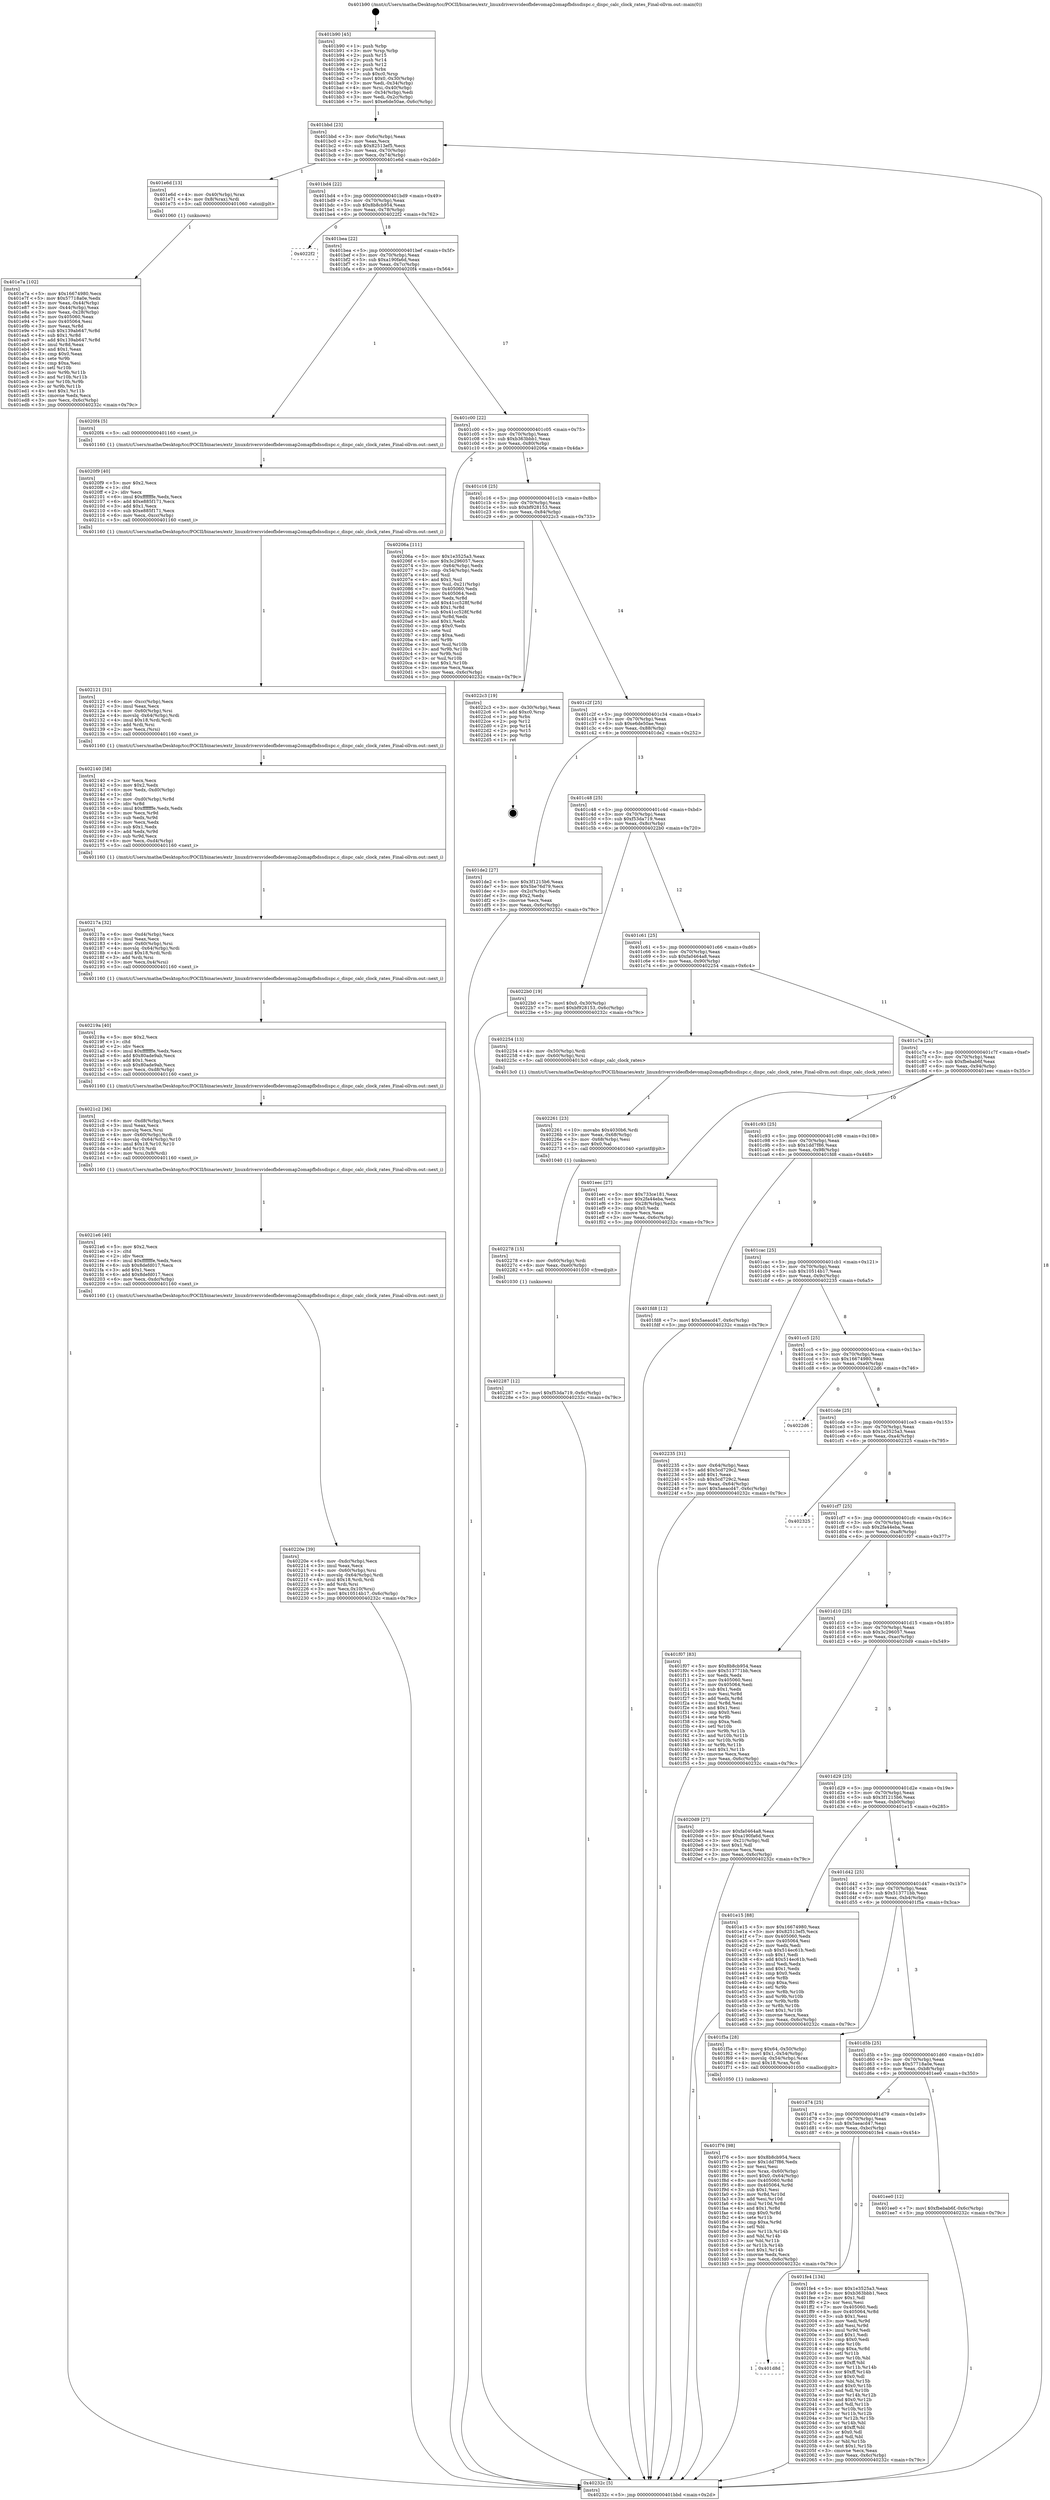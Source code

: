digraph "0x401b90" {
  label = "0x401b90 (/mnt/c/Users/mathe/Desktop/tcc/POCII/binaries/extr_linuxdriversvideofbdevomap2omapfbdssdispc.c_dispc_calc_clock_rates_Final-ollvm.out::main(0))"
  labelloc = "t"
  node[shape=record]

  Entry [label="",width=0.3,height=0.3,shape=circle,fillcolor=black,style=filled]
  "0x401bbd" [label="{
     0x401bbd [23]\l
     | [instrs]\l
     &nbsp;&nbsp;0x401bbd \<+3\>: mov -0x6c(%rbp),%eax\l
     &nbsp;&nbsp;0x401bc0 \<+2\>: mov %eax,%ecx\l
     &nbsp;&nbsp;0x401bc2 \<+6\>: sub $0x82513ef5,%ecx\l
     &nbsp;&nbsp;0x401bc8 \<+3\>: mov %eax,-0x70(%rbp)\l
     &nbsp;&nbsp;0x401bcb \<+3\>: mov %ecx,-0x74(%rbp)\l
     &nbsp;&nbsp;0x401bce \<+6\>: je 0000000000401e6d \<main+0x2dd\>\l
  }"]
  "0x401e6d" [label="{
     0x401e6d [13]\l
     | [instrs]\l
     &nbsp;&nbsp;0x401e6d \<+4\>: mov -0x40(%rbp),%rax\l
     &nbsp;&nbsp;0x401e71 \<+4\>: mov 0x8(%rax),%rdi\l
     &nbsp;&nbsp;0x401e75 \<+5\>: call 0000000000401060 \<atoi@plt\>\l
     | [calls]\l
     &nbsp;&nbsp;0x401060 \{1\} (unknown)\l
  }"]
  "0x401bd4" [label="{
     0x401bd4 [22]\l
     | [instrs]\l
     &nbsp;&nbsp;0x401bd4 \<+5\>: jmp 0000000000401bd9 \<main+0x49\>\l
     &nbsp;&nbsp;0x401bd9 \<+3\>: mov -0x70(%rbp),%eax\l
     &nbsp;&nbsp;0x401bdc \<+5\>: sub $0x8b8cb954,%eax\l
     &nbsp;&nbsp;0x401be1 \<+3\>: mov %eax,-0x78(%rbp)\l
     &nbsp;&nbsp;0x401be4 \<+6\>: je 00000000004022f2 \<main+0x762\>\l
  }"]
  Exit [label="",width=0.3,height=0.3,shape=circle,fillcolor=black,style=filled,peripheries=2]
  "0x4022f2" [label="{
     0x4022f2\l
  }", style=dashed]
  "0x401bea" [label="{
     0x401bea [22]\l
     | [instrs]\l
     &nbsp;&nbsp;0x401bea \<+5\>: jmp 0000000000401bef \<main+0x5f\>\l
     &nbsp;&nbsp;0x401bef \<+3\>: mov -0x70(%rbp),%eax\l
     &nbsp;&nbsp;0x401bf2 \<+5\>: sub $0xa190fa6d,%eax\l
     &nbsp;&nbsp;0x401bf7 \<+3\>: mov %eax,-0x7c(%rbp)\l
     &nbsp;&nbsp;0x401bfa \<+6\>: je 00000000004020f4 \<main+0x564\>\l
  }"]
  "0x402287" [label="{
     0x402287 [12]\l
     | [instrs]\l
     &nbsp;&nbsp;0x402287 \<+7\>: movl $0xf53da719,-0x6c(%rbp)\l
     &nbsp;&nbsp;0x40228e \<+5\>: jmp 000000000040232c \<main+0x79c\>\l
  }"]
  "0x4020f4" [label="{
     0x4020f4 [5]\l
     | [instrs]\l
     &nbsp;&nbsp;0x4020f4 \<+5\>: call 0000000000401160 \<next_i\>\l
     | [calls]\l
     &nbsp;&nbsp;0x401160 \{1\} (/mnt/c/Users/mathe/Desktop/tcc/POCII/binaries/extr_linuxdriversvideofbdevomap2omapfbdssdispc.c_dispc_calc_clock_rates_Final-ollvm.out::next_i)\l
  }"]
  "0x401c00" [label="{
     0x401c00 [22]\l
     | [instrs]\l
     &nbsp;&nbsp;0x401c00 \<+5\>: jmp 0000000000401c05 \<main+0x75\>\l
     &nbsp;&nbsp;0x401c05 \<+3\>: mov -0x70(%rbp),%eax\l
     &nbsp;&nbsp;0x401c08 \<+5\>: sub $0xb363bbb1,%eax\l
     &nbsp;&nbsp;0x401c0d \<+3\>: mov %eax,-0x80(%rbp)\l
     &nbsp;&nbsp;0x401c10 \<+6\>: je 000000000040206a \<main+0x4da\>\l
  }"]
  "0x402278" [label="{
     0x402278 [15]\l
     | [instrs]\l
     &nbsp;&nbsp;0x402278 \<+4\>: mov -0x60(%rbp),%rdi\l
     &nbsp;&nbsp;0x40227c \<+6\>: mov %eax,-0xe0(%rbp)\l
     &nbsp;&nbsp;0x402282 \<+5\>: call 0000000000401030 \<free@plt\>\l
     | [calls]\l
     &nbsp;&nbsp;0x401030 \{1\} (unknown)\l
  }"]
  "0x40206a" [label="{
     0x40206a [111]\l
     | [instrs]\l
     &nbsp;&nbsp;0x40206a \<+5\>: mov $0x1e3525a3,%eax\l
     &nbsp;&nbsp;0x40206f \<+5\>: mov $0x3c296057,%ecx\l
     &nbsp;&nbsp;0x402074 \<+3\>: mov -0x64(%rbp),%edx\l
     &nbsp;&nbsp;0x402077 \<+3\>: cmp -0x54(%rbp),%edx\l
     &nbsp;&nbsp;0x40207a \<+4\>: setl %sil\l
     &nbsp;&nbsp;0x40207e \<+4\>: and $0x1,%sil\l
     &nbsp;&nbsp;0x402082 \<+4\>: mov %sil,-0x21(%rbp)\l
     &nbsp;&nbsp;0x402086 \<+7\>: mov 0x405060,%edx\l
     &nbsp;&nbsp;0x40208d \<+7\>: mov 0x405064,%edi\l
     &nbsp;&nbsp;0x402094 \<+3\>: mov %edx,%r8d\l
     &nbsp;&nbsp;0x402097 \<+7\>: add $0x41cc528f,%r8d\l
     &nbsp;&nbsp;0x40209e \<+4\>: sub $0x1,%r8d\l
     &nbsp;&nbsp;0x4020a2 \<+7\>: sub $0x41cc528f,%r8d\l
     &nbsp;&nbsp;0x4020a9 \<+4\>: imul %r8d,%edx\l
     &nbsp;&nbsp;0x4020ad \<+3\>: and $0x1,%edx\l
     &nbsp;&nbsp;0x4020b0 \<+3\>: cmp $0x0,%edx\l
     &nbsp;&nbsp;0x4020b3 \<+4\>: sete %sil\l
     &nbsp;&nbsp;0x4020b7 \<+3\>: cmp $0xa,%edi\l
     &nbsp;&nbsp;0x4020ba \<+4\>: setl %r9b\l
     &nbsp;&nbsp;0x4020be \<+3\>: mov %sil,%r10b\l
     &nbsp;&nbsp;0x4020c1 \<+3\>: and %r9b,%r10b\l
     &nbsp;&nbsp;0x4020c4 \<+3\>: xor %r9b,%sil\l
     &nbsp;&nbsp;0x4020c7 \<+3\>: or %sil,%r10b\l
     &nbsp;&nbsp;0x4020ca \<+4\>: test $0x1,%r10b\l
     &nbsp;&nbsp;0x4020ce \<+3\>: cmovne %ecx,%eax\l
     &nbsp;&nbsp;0x4020d1 \<+3\>: mov %eax,-0x6c(%rbp)\l
     &nbsp;&nbsp;0x4020d4 \<+5\>: jmp 000000000040232c \<main+0x79c\>\l
  }"]
  "0x401c16" [label="{
     0x401c16 [25]\l
     | [instrs]\l
     &nbsp;&nbsp;0x401c16 \<+5\>: jmp 0000000000401c1b \<main+0x8b\>\l
     &nbsp;&nbsp;0x401c1b \<+3\>: mov -0x70(%rbp),%eax\l
     &nbsp;&nbsp;0x401c1e \<+5\>: sub $0xbf928153,%eax\l
     &nbsp;&nbsp;0x401c23 \<+6\>: mov %eax,-0x84(%rbp)\l
     &nbsp;&nbsp;0x401c29 \<+6\>: je 00000000004022c3 \<main+0x733\>\l
  }"]
  "0x402261" [label="{
     0x402261 [23]\l
     | [instrs]\l
     &nbsp;&nbsp;0x402261 \<+10\>: movabs $0x4030b6,%rdi\l
     &nbsp;&nbsp;0x40226b \<+3\>: mov %eax,-0x68(%rbp)\l
     &nbsp;&nbsp;0x40226e \<+3\>: mov -0x68(%rbp),%esi\l
     &nbsp;&nbsp;0x402271 \<+2\>: mov $0x0,%al\l
     &nbsp;&nbsp;0x402273 \<+5\>: call 0000000000401040 \<printf@plt\>\l
     | [calls]\l
     &nbsp;&nbsp;0x401040 \{1\} (unknown)\l
  }"]
  "0x4022c3" [label="{
     0x4022c3 [19]\l
     | [instrs]\l
     &nbsp;&nbsp;0x4022c3 \<+3\>: mov -0x30(%rbp),%eax\l
     &nbsp;&nbsp;0x4022c6 \<+7\>: add $0xc0,%rsp\l
     &nbsp;&nbsp;0x4022cd \<+1\>: pop %rbx\l
     &nbsp;&nbsp;0x4022ce \<+2\>: pop %r12\l
     &nbsp;&nbsp;0x4022d0 \<+2\>: pop %r14\l
     &nbsp;&nbsp;0x4022d2 \<+2\>: pop %r15\l
     &nbsp;&nbsp;0x4022d4 \<+1\>: pop %rbp\l
     &nbsp;&nbsp;0x4022d5 \<+1\>: ret\l
  }"]
  "0x401c2f" [label="{
     0x401c2f [25]\l
     | [instrs]\l
     &nbsp;&nbsp;0x401c2f \<+5\>: jmp 0000000000401c34 \<main+0xa4\>\l
     &nbsp;&nbsp;0x401c34 \<+3\>: mov -0x70(%rbp),%eax\l
     &nbsp;&nbsp;0x401c37 \<+5\>: sub $0xe6de50ae,%eax\l
     &nbsp;&nbsp;0x401c3c \<+6\>: mov %eax,-0x88(%rbp)\l
     &nbsp;&nbsp;0x401c42 \<+6\>: je 0000000000401de2 \<main+0x252\>\l
  }"]
  "0x40220e" [label="{
     0x40220e [39]\l
     | [instrs]\l
     &nbsp;&nbsp;0x40220e \<+6\>: mov -0xdc(%rbp),%ecx\l
     &nbsp;&nbsp;0x402214 \<+3\>: imul %eax,%ecx\l
     &nbsp;&nbsp;0x402217 \<+4\>: mov -0x60(%rbp),%rsi\l
     &nbsp;&nbsp;0x40221b \<+4\>: movslq -0x64(%rbp),%rdi\l
     &nbsp;&nbsp;0x40221f \<+4\>: imul $0x18,%rdi,%rdi\l
     &nbsp;&nbsp;0x402223 \<+3\>: add %rdi,%rsi\l
     &nbsp;&nbsp;0x402226 \<+3\>: mov %ecx,0x10(%rsi)\l
     &nbsp;&nbsp;0x402229 \<+7\>: movl $0x10514b17,-0x6c(%rbp)\l
     &nbsp;&nbsp;0x402230 \<+5\>: jmp 000000000040232c \<main+0x79c\>\l
  }"]
  "0x401de2" [label="{
     0x401de2 [27]\l
     | [instrs]\l
     &nbsp;&nbsp;0x401de2 \<+5\>: mov $0x3f1215b6,%eax\l
     &nbsp;&nbsp;0x401de7 \<+5\>: mov $0x5be76d79,%ecx\l
     &nbsp;&nbsp;0x401dec \<+3\>: mov -0x2c(%rbp),%edx\l
     &nbsp;&nbsp;0x401def \<+3\>: cmp $0x2,%edx\l
     &nbsp;&nbsp;0x401df2 \<+3\>: cmovne %ecx,%eax\l
     &nbsp;&nbsp;0x401df5 \<+3\>: mov %eax,-0x6c(%rbp)\l
     &nbsp;&nbsp;0x401df8 \<+5\>: jmp 000000000040232c \<main+0x79c\>\l
  }"]
  "0x401c48" [label="{
     0x401c48 [25]\l
     | [instrs]\l
     &nbsp;&nbsp;0x401c48 \<+5\>: jmp 0000000000401c4d \<main+0xbd\>\l
     &nbsp;&nbsp;0x401c4d \<+3\>: mov -0x70(%rbp),%eax\l
     &nbsp;&nbsp;0x401c50 \<+5\>: sub $0xf53da719,%eax\l
     &nbsp;&nbsp;0x401c55 \<+6\>: mov %eax,-0x8c(%rbp)\l
     &nbsp;&nbsp;0x401c5b \<+6\>: je 00000000004022b0 \<main+0x720\>\l
  }"]
  "0x40232c" [label="{
     0x40232c [5]\l
     | [instrs]\l
     &nbsp;&nbsp;0x40232c \<+5\>: jmp 0000000000401bbd \<main+0x2d\>\l
  }"]
  "0x401b90" [label="{
     0x401b90 [45]\l
     | [instrs]\l
     &nbsp;&nbsp;0x401b90 \<+1\>: push %rbp\l
     &nbsp;&nbsp;0x401b91 \<+3\>: mov %rsp,%rbp\l
     &nbsp;&nbsp;0x401b94 \<+2\>: push %r15\l
     &nbsp;&nbsp;0x401b96 \<+2\>: push %r14\l
     &nbsp;&nbsp;0x401b98 \<+2\>: push %r12\l
     &nbsp;&nbsp;0x401b9a \<+1\>: push %rbx\l
     &nbsp;&nbsp;0x401b9b \<+7\>: sub $0xc0,%rsp\l
     &nbsp;&nbsp;0x401ba2 \<+7\>: movl $0x0,-0x30(%rbp)\l
     &nbsp;&nbsp;0x401ba9 \<+3\>: mov %edi,-0x34(%rbp)\l
     &nbsp;&nbsp;0x401bac \<+4\>: mov %rsi,-0x40(%rbp)\l
     &nbsp;&nbsp;0x401bb0 \<+3\>: mov -0x34(%rbp),%edi\l
     &nbsp;&nbsp;0x401bb3 \<+3\>: mov %edi,-0x2c(%rbp)\l
     &nbsp;&nbsp;0x401bb6 \<+7\>: movl $0xe6de50ae,-0x6c(%rbp)\l
  }"]
  "0x4021e6" [label="{
     0x4021e6 [40]\l
     | [instrs]\l
     &nbsp;&nbsp;0x4021e6 \<+5\>: mov $0x2,%ecx\l
     &nbsp;&nbsp;0x4021eb \<+1\>: cltd\l
     &nbsp;&nbsp;0x4021ec \<+2\>: idiv %ecx\l
     &nbsp;&nbsp;0x4021ee \<+6\>: imul $0xfffffffe,%edx,%ecx\l
     &nbsp;&nbsp;0x4021f4 \<+6\>: sub $0x8defd017,%ecx\l
     &nbsp;&nbsp;0x4021fa \<+3\>: add $0x1,%ecx\l
     &nbsp;&nbsp;0x4021fd \<+6\>: add $0x8defd017,%ecx\l
     &nbsp;&nbsp;0x402203 \<+6\>: mov %ecx,-0xdc(%rbp)\l
     &nbsp;&nbsp;0x402209 \<+5\>: call 0000000000401160 \<next_i\>\l
     | [calls]\l
     &nbsp;&nbsp;0x401160 \{1\} (/mnt/c/Users/mathe/Desktop/tcc/POCII/binaries/extr_linuxdriversvideofbdevomap2omapfbdssdispc.c_dispc_calc_clock_rates_Final-ollvm.out::next_i)\l
  }"]
  "0x4022b0" [label="{
     0x4022b0 [19]\l
     | [instrs]\l
     &nbsp;&nbsp;0x4022b0 \<+7\>: movl $0x0,-0x30(%rbp)\l
     &nbsp;&nbsp;0x4022b7 \<+7\>: movl $0xbf928153,-0x6c(%rbp)\l
     &nbsp;&nbsp;0x4022be \<+5\>: jmp 000000000040232c \<main+0x79c\>\l
  }"]
  "0x401c61" [label="{
     0x401c61 [25]\l
     | [instrs]\l
     &nbsp;&nbsp;0x401c61 \<+5\>: jmp 0000000000401c66 \<main+0xd6\>\l
     &nbsp;&nbsp;0x401c66 \<+3\>: mov -0x70(%rbp),%eax\l
     &nbsp;&nbsp;0x401c69 \<+5\>: sub $0xfa0464a8,%eax\l
     &nbsp;&nbsp;0x401c6e \<+6\>: mov %eax,-0x90(%rbp)\l
     &nbsp;&nbsp;0x401c74 \<+6\>: je 0000000000402254 \<main+0x6c4\>\l
  }"]
  "0x4021c2" [label="{
     0x4021c2 [36]\l
     | [instrs]\l
     &nbsp;&nbsp;0x4021c2 \<+6\>: mov -0xd8(%rbp),%ecx\l
     &nbsp;&nbsp;0x4021c8 \<+3\>: imul %eax,%ecx\l
     &nbsp;&nbsp;0x4021cb \<+3\>: movslq %ecx,%rsi\l
     &nbsp;&nbsp;0x4021ce \<+4\>: mov -0x60(%rbp),%rdi\l
     &nbsp;&nbsp;0x4021d2 \<+4\>: movslq -0x64(%rbp),%r10\l
     &nbsp;&nbsp;0x4021d6 \<+4\>: imul $0x18,%r10,%r10\l
     &nbsp;&nbsp;0x4021da \<+3\>: add %r10,%rdi\l
     &nbsp;&nbsp;0x4021dd \<+4\>: mov %rsi,0x8(%rdi)\l
     &nbsp;&nbsp;0x4021e1 \<+5\>: call 0000000000401160 \<next_i\>\l
     | [calls]\l
     &nbsp;&nbsp;0x401160 \{1\} (/mnt/c/Users/mathe/Desktop/tcc/POCII/binaries/extr_linuxdriversvideofbdevomap2omapfbdssdispc.c_dispc_calc_clock_rates_Final-ollvm.out::next_i)\l
  }"]
  "0x402254" [label="{
     0x402254 [13]\l
     | [instrs]\l
     &nbsp;&nbsp;0x402254 \<+4\>: mov -0x50(%rbp),%rdi\l
     &nbsp;&nbsp;0x402258 \<+4\>: mov -0x60(%rbp),%rsi\l
     &nbsp;&nbsp;0x40225c \<+5\>: call 00000000004013c0 \<dispc_calc_clock_rates\>\l
     | [calls]\l
     &nbsp;&nbsp;0x4013c0 \{1\} (/mnt/c/Users/mathe/Desktop/tcc/POCII/binaries/extr_linuxdriversvideofbdevomap2omapfbdssdispc.c_dispc_calc_clock_rates_Final-ollvm.out::dispc_calc_clock_rates)\l
  }"]
  "0x401c7a" [label="{
     0x401c7a [25]\l
     | [instrs]\l
     &nbsp;&nbsp;0x401c7a \<+5\>: jmp 0000000000401c7f \<main+0xef\>\l
     &nbsp;&nbsp;0x401c7f \<+3\>: mov -0x70(%rbp),%eax\l
     &nbsp;&nbsp;0x401c82 \<+5\>: sub $0xfbebab6f,%eax\l
     &nbsp;&nbsp;0x401c87 \<+6\>: mov %eax,-0x94(%rbp)\l
     &nbsp;&nbsp;0x401c8d \<+6\>: je 0000000000401eec \<main+0x35c\>\l
  }"]
  "0x40219a" [label="{
     0x40219a [40]\l
     | [instrs]\l
     &nbsp;&nbsp;0x40219a \<+5\>: mov $0x2,%ecx\l
     &nbsp;&nbsp;0x40219f \<+1\>: cltd\l
     &nbsp;&nbsp;0x4021a0 \<+2\>: idiv %ecx\l
     &nbsp;&nbsp;0x4021a2 \<+6\>: imul $0xfffffffe,%edx,%ecx\l
     &nbsp;&nbsp;0x4021a8 \<+6\>: add $0x80ade9ab,%ecx\l
     &nbsp;&nbsp;0x4021ae \<+3\>: add $0x1,%ecx\l
     &nbsp;&nbsp;0x4021b1 \<+6\>: sub $0x80ade9ab,%ecx\l
     &nbsp;&nbsp;0x4021b7 \<+6\>: mov %ecx,-0xd8(%rbp)\l
     &nbsp;&nbsp;0x4021bd \<+5\>: call 0000000000401160 \<next_i\>\l
     | [calls]\l
     &nbsp;&nbsp;0x401160 \{1\} (/mnt/c/Users/mathe/Desktop/tcc/POCII/binaries/extr_linuxdriversvideofbdevomap2omapfbdssdispc.c_dispc_calc_clock_rates_Final-ollvm.out::next_i)\l
  }"]
  "0x401eec" [label="{
     0x401eec [27]\l
     | [instrs]\l
     &nbsp;&nbsp;0x401eec \<+5\>: mov $0x733ce181,%eax\l
     &nbsp;&nbsp;0x401ef1 \<+5\>: mov $0x2fa44eba,%ecx\l
     &nbsp;&nbsp;0x401ef6 \<+3\>: mov -0x28(%rbp),%edx\l
     &nbsp;&nbsp;0x401ef9 \<+3\>: cmp $0x0,%edx\l
     &nbsp;&nbsp;0x401efc \<+3\>: cmove %ecx,%eax\l
     &nbsp;&nbsp;0x401eff \<+3\>: mov %eax,-0x6c(%rbp)\l
     &nbsp;&nbsp;0x401f02 \<+5\>: jmp 000000000040232c \<main+0x79c\>\l
  }"]
  "0x401c93" [label="{
     0x401c93 [25]\l
     | [instrs]\l
     &nbsp;&nbsp;0x401c93 \<+5\>: jmp 0000000000401c98 \<main+0x108\>\l
     &nbsp;&nbsp;0x401c98 \<+3\>: mov -0x70(%rbp),%eax\l
     &nbsp;&nbsp;0x401c9b \<+5\>: sub $0x1dd7f86,%eax\l
     &nbsp;&nbsp;0x401ca0 \<+6\>: mov %eax,-0x98(%rbp)\l
     &nbsp;&nbsp;0x401ca6 \<+6\>: je 0000000000401fd8 \<main+0x448\>\l
  }"]
  "0x40217a" [label="{
     0x40217a [32]\l
     | [instrs]\l
     &nbsp;&nbsp;0x40217a \<+6\>: mov -0xd4(%rbp),%ecx\l
     &nbsp;&nbsp;0x402180 \<+3\>: imul %eax,%ecx\l
     &nbsp;&nbsp;0x402183 \<+4\>: mov -0x60(%rbp),%rsi\l
     &nbsp;&nbsp;0x402187 \<+4\>: movslq -0x64(%rbp),%rdi\l
     &nbsp;&nbsp;0x40218b \<+4\>: imul $0x18,%rdi,%rdi\l
     &nbsp;&nbsp;0x40218f \<+3\>: add %rdi,%rsi\l
     &nbsp;&nbsp;0x402192 \<+3\>: mov %ecx,0x4(%rsi)\l
     &nbsp;&nbsp;0x402195 \<+5\>: call 0000000000401160 \<next_i\>\l
     | [calls]\l
     &nbsp;&nbsp;0x401160 \{1\} (/mnt/c/Users/mathe/Desktop/tcc/POCII/binaries/extr_linuxdriversvideofbdevomap2omapfbdssdispc.c_dispc_calc_clock_rates_Final-ollvm.out::next_i)\l
  }"]
  "0x401fd8" [label="{
     0x401fd8 [12]\l
     | [instrs]\l
     &nbsp;&nbsp;0x401fd8 \<+7\>: movl $0x5aeacd47,-0x6c(%rbp)\l
     &nbsp;&nbsp;0x401fdf \<+5\>: jmp 000000000040232c \<main+0x79c\>\l
  }"]
  "0x401cac" [label="{
     0x401cac [25]\l
     | [instrs]\l
     &nbsp;&nbsp;0x401cac \<+5\>: jmp 0000000000401cb1 \<main+0x121\>\l
     &nbsp;&nbsp;0x401cb1 \<+3\>: mov -0x70(%rbp),%eax\l
     &nbsp;&nbsp;0x401cb4 \<+5\>: sub $0x10514b17,%eax\l
     &nbsp;&nbsp;0x401cb9 \<+6\>: mov %eax,-0x9c(%rbp)\l
     &nbsp;&nbsp;0x401cbf \<+6\>: je 0000000000402235 \<main+0x6a5\>\l
  }"]
  "0x402140" [label="{
     0x402140 [58]\l
     | [instrs]\l
     &nbsp;&nbsp;0x402140 \<+2\>: xor %ecx,%ecx\l
     &nbsp;&nbsp;0x402142 \<+5\>: mov $0x2,%edx\l
     &nbsp;&nbsp;0x402147 \<+6\>: mov %edx,-0xd0(%rbp)\l
     &nbsp;&nbsp;0x40214d \<+1\>: cltd\l
     &nbsp;&nbsp;0x40214e \<+7\>: mov -0xd0(%rbp),%r8d\l
     &nbsp;&nbsp;0x402155 \<+3\>: idiv %r8d\l
     &nbsp;&nbsp;0x402158 \<+6\>: imul $0xfffffffe,%edx,%edx\l
     &nbsp;&nbsp;0x40215e \<+3\>: mov %ecx,%r9d\l
     &nbsp;&nbsp;0x402161 \<+3\>: sub %edx,%r9d\l
     &nbsp;&nbsp;0x402164 \<+2\>: mov %ecx,%edx\l
     &nbsp;&nbsp;0x402166 \<+3\>: sub $0x1,%edx\l
     &nbsp;&nbsp;0x402169 \<+3\>: add %edx,%r9d\l
     &nbsp;&nbsp;0x40216c \<+3\>: sub %r9d,%ecx\l
     &nbsp;&nbsp;0x40216f \<+6\>: mov %ecx,-0xd4(%rbp)\l
     &nbsp;&nbsp;0x402175 \<+5\>: call 0000000000401160 \<next_i\>\l
     | [calls]\l
     &nbsp;&nbsp;0x401160 \{1\} (/mnt/c/Users/mathe/Desktop/tcc/POCII/binaries/extr_linuxdriversvideofbdevomap2omapfbdssdispc.c_dispc_calc_clock_rates_Final-ollvm.out::next_i)\l
  }"]
  "0x402235" [label="{
     0x402235 [31]\l
     | [instrs]\l
     &nbsp;&nbsp;0x402235 \<+3\>: mov -0x64(%rbp),%eax\l
     &nbsp;&nbsp;0x402238 \<+5\>: add $0x5cd729c2,%eax\l
     &nbsp;&nbsp;0x40223d \<+3\>: add $0x1,%eax\l
     &nbsp;&nbsp;0x402240 \<+5\>: sub $0x5cd729c2,%eax\l
     &nbsp;&nbsp;0x402245 \<+3\>: mov %eax,-0x64(%rbp)\l
     &nbsp;&nbsp;0x402248 \<+7\>: movl $0x5aeacd47,-0x6c(%rbp)\l
     &nbsp;&nbsp;0x40224f \<+5\>: jmp 000000000040232c \<main+0x79c\>\l
  }"]
  "0x401cc5" [label="{
     0x401cc5 [25]\l
     | [instrs]\l
     &nbsp;&nbsp;0x401cc5 \<+5\>: jmp 0000000000401cca \<main+0x13a\>\l
     &nbsp;&nbsp;0x401cca \<+3\>: mov -0x70(%rbp),%eax\l
     &nbsp;&nbsp;0x401ccd \<+5\>: sub $0x16674980,%eax\l
     &nbsp;&nbsp;0x401cd2 \<+6\>: mov %eax,-0xa0(%rbp)\l
     &nbsp;&nbsp;0x401cd8 \<+6\>: je 00000000004022d6 \<main+0x746\>\l
  }"]
  "0x402121" [label="{
     0x402121 [31]\l
     | [instrs]\l
     &nbsp;&nbsp;0x402121 \<+6\>: mov -0xcc(%rbp),%ecx\l
     &nbsp;&nbsp;0x402127 \<+3\>: imul %eax,%ecx\l
     &nbsp;&nbsp;0x40212a \<+4\>: mov -0x60(%rbp),%rsi\l
     &nbsp;&nbsp;0x40212e \<+4\>: movslq -0x64(%rbp),%rdi\l
     &nbsp;&nbsp;0x402132 \<+4\>: imul $0x18,%rdi,%rdi\l
     &nbsp;&nbsp;0x402136 \<+3\>: add %rdi,%rsi\l
     &nbsp;&nbsp;0x402139 \<+2\>: mov %ecx,(%rsi)\l
     &nbsp;&nbsp;0x40213b \<+5\>: call 0000000000401160 \<next_i\>\l
     | [calls]\l
     &nbsp;&nbsp;0x401160 \{1\} (/mnt/c/Users/mathe/Desktop/tcc/POCII/binaries/extr_linuxdriversvideofbdevomap2omapfbdssdispc.c_dispc_calc_clock_rates_Final-ollvm.out::next_i)\l
  }"]
  "0x4022d6" [label="{
     0x4022d6\l
  }", style=dashed]
  "0x401cde" [label="{
     0x401cde [25]\l
     | [instrs]\l
     &nbsp;&nbsp;0x401cde \<+5\>: jmp 0000000000401ce3 \<main+0x153\>\l
     &nbsp;&nbsp;0x401ce3 \<+3\>: mov -0x70(%rbp),%eax\l
     &nbsp;&nbsp;0x401ce6 \<+5\>: sub $0x1e3525a3,%eax\l
     &nbsp;&nbsp;0x401ceb \<+6\>: mov %eax,-0xa4(%rbp)\l
     &nbsp;&nbsp;0x401cf1 \<+6\>: je 0000000000402325 \<main+0x795\>\l
  }"]
  "0x4020f9" [label="{
     0x4020f9 [40]\l
     | [instrs]\l
     &nbsp;&nbsp;0x4020f9 \<+5\>: mov $0x2,%ecx\l
     &nbsp;&nbsp;0x4020fe \<+1\>: cltd\l
     &nbsp;&nbsp;0x4020ff \<+2\>: idiv %ecx\l
     &nbsp;&nbsp;0x402101 \<+6\>: imul $0xfffffffe,%edx,%ecx\l
     &nbsp;&nbsp;0x402107 \<+6\>: add $0xe885f171,%ecx\l
     &nbsp;&nbsp;0x40210d \<+3\>: add $0x1,%ecx\l
     &nbsp;&nbsp;0x402110 \<+6\>: sub $0xe885f171,%ecx\l
     &nbsp;&nbsp;0x402116 \<+6\>: mov %ecx,-0xcc(%rbp)\l
     &nbsp;&nbsp;0x40211c \<+5\>: call 0000000000401160 \<next_i\>\l
     | [calls]\l
     &nbsp;&nbsp;0x401160 \{1\} (/mnt/c/Users/mathe/Desktop/tcc/POCII/binaries/extr_linuxdriversvideofbdevomap2omapfbdssdispc.c_dispc_calc_clock_rates_Final-ollvm.out::next_i)\l
  }"]
  "0x402325" [label="{
     0x402325\l
  }", style=dashed]
  "0x401cf7" [label="{
     0x401cf7 [25]\l
     | [instrs]\l
     &nbsp;&nbsp;0x401cf7 \<+5\>: jmp 0000000000401cfc \<main+0x16c\>\l
     &nbsp;&nbsp;0x401cfc \<+3\>: mov -0x70(%rbp),%eax\l
     &nbsp;&nbsp;0x401cff \<+5\>: sub $0x2fa44eba,%eax\l
     &nbsp;&nbsp;0x401d04 \<+6\>: mov %eax,-0xa8(%rbp)\l
     &nbsp;&nbsp;0x401d0a \<+6\>: je 0000000000401f07 \<main+0x377\>\l
  }"]
  "0x401d8d" [label="{
     0x401d8d\l
  }", style=dashed]
  "0x401f07" [label="{
     0x401f07 [83]\l
     | [instrs]\l
     &nbsp;&nbsp;0x401f07 \<+5\>: mov $0x8b8cb954,%eax\l
     &nbsp;&nbsp;0x401f0c \<+5\>: mov $0x513771bb,%ecx\l
     &nbsp;&nbsp;0x401f11 \<+2\>: xor %edx,%edx\l
     &nbsp;&nbsp;0x401f13 \<+7\>: mov 0x405060,%esi\l
     &nbsp;&nbsp;0x401f1a \<+7\>: mov 0x405064,%edi\l
     &nbsp;&nbsp;0x401f21 \<+3\>: sub $0x1,%edx\l
     &nbsp;&nbsp;0x401f24 \<+3\>: mov %esi,%r8d\l
     &nbsp;&nbsp;0x401f27 \<+3\>: add %edx,%r8d\l
     &nbsp;&nbsp;0x401f2a \<+4\>: imul %r8d,%esi\l
     &nbsp;&nbsp;0x401f2e \<+3\>: and $0x1,%esi\l
     &nbsp;&nbsp;0x401f31 \<+3\>: cmp $0x0,%esi\l
     &nbsp;&nbsp;0x401f34 \<+4\>: sete %r9b\l
     &nbsp;&nbsp;0x401f38 \<+3\>: cmp $0xa,%edi\l
     &nbsp;&nbsp;0x401f3b \<+4\>: setl %r10b\l
     &nbsp;&nbsp;0x401f3f \<+3\>: mov %r9b,%r11b\l
     &nbsp;&nbsp;0x401f42 \<+3\>: and %r10b,%r11b\l
     &nbsp;&nbsp;0x401f45 \<+3\>: xor %r10b,%r9b\l
     &nbsp;&nbsp;0x401f48 \<+3\>: or %r9b,%r11b\l
     &nbsp;&nbsp;0x401f4b \<+4\>: test $0x1,%r11b\l
     &nbsp;&nbsp;0x401f4f \<+3\>: cmovne %ecx,%eax\l
     &nbsp;&nbsp;0x401f52 \<+3\>: mov %eax,-0x6c(%rbp)\l
     &nbsp;&nbsp;0x401f55 \<+5\>: jmp 000000000040232c \<main+0x79c\>\l
  }"]
  "0x401d10" [label="{
     0x401d10 [25]\l
     | [instrs]\l
     &nbsp;&nbsp;0x401d10 \<+5\>: jmp 0000000000401d15 \<main+0x185\>\l
     &nbsp;&nbsp;0x401d15 \<+3\>: mov -0x70(%rbp),%eax\l
     &nbsp;&nbsp;0x401d18 \<+5\>: sub $0x3c296057,%eax\l
     &nbsp;&nbsp;0x401d1d \<+6\>: mov %eax,-0xac(%rbp)\l
     &nbsp;&nbsp;0x401d23 \<+6\>: je 00000000004020d9 \<main+0x549\>\l
  }"]
  "0x401fe4" [label="{
     0x401fe4 [134]\l
     | [instrs]\l
     &nbsp;&nbsp;0x401fe4 \<+5\>: mov $0x1e3525a3,%eax\l
     &nbsp;&nbsp;0x401fe9 \<+5\>: mov $0xb363bbb1,%ecx\l
     &nbsp;&nbsp;0x401fee \<+2\>: mov $0x1,%dl\l
     &nbsp;&nbsp;0x401ff0 \<+2\>: xor %esi,%esi\l
     &nbsp;&nbsp;0x401ff2 \<+7\>: mov 0x405060,%edi\l
     &nbsp;&nbsp;0x401ff9 \<+8\>: mov 0x405064,%r8d\l
     &nbsp;&nbsp;0x402001 \<+3\>: sub $0x1,%esi\l
     &nbsp;&nbsp;0x402004 \<+3\>: mov %edi,%r9d\l
     &nbsp;&nbsp;0x402007 \<+3\>: add %esi,%r9d\l
     &nbsp;&nbsp;0x40200a \<+4\>: imul %r9d,%edi\l
     &nbsp;&nbsp;0x40200e \<+3\>: and $0x1,%edi\l
     &nbsp;&nbsp;0x402011 \<+3\>: cmp $0x0,%edi\l
     &nbsp;&nbsp;0x402014 \<+4\>: sete %r10b\l
     &nbsp;&nbsp;0x402018 \<+4\>: cmp $0xa,%r8d\l
     &nbsp;&nbsp;0x40201c \<+4\>: setl %r11b\l
     &nbsp;&nbsp;0x402020 \<+3\>: mov %r10b,%bl\l
     &nbsp;&nbsp;0x402023 \<+3\>: xor $0xff,%bl\l
     &nbsp;&nbsp;0x402026 \<+3\>: mov %r11b,%r14b\l
     &nbsp;&nbsp;0x402029 \<+4\>: xor $0xff,%r14b\l
     &nbsp;&nbsp;0x40202d \<+3\>: xor $0x0,%dl\l
     &nbsp;&nbsp;0x402030 \<+3\>: mov %bl,%r15b\l
     &nbsp;&nbsp;0x402033 \<+4\>: and $0x0,%r15b\l
     &nbsp;&nbsp;0x402037 \<+3\>: and %dl,%r10b\l
     &nbsp;&nbsp;0x40203a \<+3\>: mov %r14b,%r12b\l
     &nbsp;&nbsp;0x40203d \<+4\>: and $0x0,%r12b\l
     &nbsp;&nbsp;0x402041 \<+3\>: and %dl,%r11b\l
     &nbsp;&nbsp;0x402044 \<+3\>: or %r10b,%r15b\l
     &nbsp;&nbsp;0x402047 \<+3\>: or %r11b,%r12b\l
     &nbsp;&nbsp;0x40204a \<+3\>: xor %r12b,%r15b\l
     &nbsp;&nbsp;0x40204d \<+3\>: or %r14b,%bl\l
     &nbsp;&nbsp;0x402050 \<+3\>: xor $0xff,%bl\l
     &nbsp;&nbsp;0x402053 \<+3\>: or $0x0,%dl\l
     &nbsp;&nbsp;0x402056 \<+2\>: and %dl,%bl\l
     &nbsp;&nbsp;0x402058 \<+3\>: or %bl,%r15b\l
     &nbsp;&nbsp;0x40205b \<+4\>: test $0x1,%r15b\l
     &nbsp;&nbsp;0x40205f \<+3\>: cmovne %ecx,%eax\l
     &nbsp;&nbsp;0x402062 \<+3\>: mov %eax,-0x6c(%rbp)\l
     &nbsp;&nbsp;0x402065 \<+5\>: jmp 000000000040232c \<main+0x79c\>\l
  }"]
  "0x4020d9" [label="{
     0x4020d9 [27]\l
     | [instrs]\l
     &nbsp;&nbsp;0x4020d9 \<+5\>: mov $0xfa0464a8,%eax\l
     &nbsp;&nbsp;0x4020de \<+5\>: mov $0xa190fa6d,%ecx\l
     &nbsp;&nbsp;0x4020e3 \<+3\>: mov -0x21(%rbp),%dl\l
     &nbsp;&nbsp;0x4020e6 \<+3\>: test $0x1,%dl\l
     &nbsp;&nbsp;0x4020e9 \<+3\>: cmovne %ecx,%eax\l
     &nbsp;&nbsp;0x4020ec \<+3\>: mov %eax,-0x6c(%rbp)\l
     &nbsp;&nbsp;0x4020ef \<+5\>: jmp 000000000040232c \<main+0x79c\>\l
  }"]
  "0x401d29" [label="{
     0x401d29 [25]\l
     | [instrs]\l
     &nbsp;&nbsp;0x401d29 \<+5\>: jmp 0000000000401d2e \<main+0x19e\>\l
     &nbsp;&nbsp;0x401d2e \<+3\>: mov -0x70(%rbp),%eax\l
     &nbsp;&nbsp;0x401d31 \<+5\>: sub $0x3f1215b6,%eax\l
     &nbsp;&nbsp;0x401d36 \<+6\>: mov %eax,-0xb0(%rbp)\l
     &nbsp;&nbsp;0x401d3c \<+6\>: je 0000000000401e15 \<main+0x285\>\l
  }"]
  "0x401f76" [label="{
     0x401f76 [98]\l
     | [instrs]\l
     &nbsp;&nbsp;0x401f76 \<+5\>: mov $0x8b8cb954,%ecx\l
     &nbsp;&nbsp;0x401f7b \<+5\>: mov $0x1dd7f86,%edx\l
     &nbsp;&nbsp;0x401f80 \<+2\>: xor %esi,%esi\l
     &nbsp;&nbsp;0x401f82 \<+4\>: mov %rax,-0x60(%rbp)\l
     &nbsp;&nbsp;0x401f86 \<+7\>: movl $0x0,-0x64(%rbp)\l
     &nbsp;&nbsp;0x401f8d \<+8\>: mov 0x405060,%r8d\l
     &nbsp;&nbsp;0x401f95 \<+8\>: mov 0x405064,%r9d\l
     &nbsp;&nbsp;0x401f9d \<+3\>: sub $0x1,%esi\l
     &nbsp;&nbsp;0x401fa0 \<+3\>: mov %r8d,%r10d\l
     &nbsp;&nbsp;0x401fa3 \<+3\>: add %esi,%r10d\l
     &nbsp;&nbsp;0x401fa6 \<+4\>: imul %r10d,%r8d\l
     &nbsp;&nbsp;0x401faa \<+4\>: and $0x1,%r8d\l
     &nbsp;&nbsp;0x401fae \<+4\>: cmp $0x0,%r8d\l
     &nbsp;&nbsp;0x401fb2 \<+4\>: sete %r11b\l
     &nbsp;&nbsp;0x401fb6 \<+4\>: cmp $0xa,%r9d\l
     &nbsp;&nbsp;0x401fba \<+3\>: setl %bl\l
     &nbsp;&nbsp;0x401fbd \<+3\>: mov %r11b,%r14b\l
     &nbsp;&nbsp;0x401fc0 \<+3\>: and %bl,%r14b\l
     &nbsp;&nbsp;0x401fc3 \<+3\>: xor %bl,%r11b\l
     &nbsp;&nbsp;0x401fc6 \<+3\>: or %r11b,%r14b\l
     &nbsp;&nbsp;0x401fc9 \<+4\>: test $0x1,%r14b\l
     &nbsp;&nbsp;0x401fcd \<+3\>: cmovne %edx,%ecx\l
     &nbsp;&nbsp;0x401fd0 \<+3\>: mov %ecx,-0x6c(%rbp)\l
     &nbsp;&nbsp;0x401fd3 \<+5\>: jmp 000000000040232c \<main+0x79c\>\l
  }"]
  "0x401e15" [label="{
     0x401e15 [88]\l
     | [instrs]\l
     &nbsp;&nbsp;0x401e15 \<+5\>: mov $0x16674980,%eax\l
     &nbsp;&nbsp;0x401e1a \<+5\>: mov $0x82513ef5,%ecx\l
     &nbsp;&nbsp;0x401e1f \<+7\>: mov 0x405060,%edx\l
     &nbsp;&nbsp;0x401e26 \<+7\>: mov 0x405064,%esi\l
     &nbsp;&nbsp;0x401e2d \<+2\>: mov %edx,%edi\l
     &nbsp;&nbsp;0x401e2f \<+6\>: sub $0x514ec61b,%edi\l
     &nbsp;&nbsp;0x401e35 \<+3\>: sub $0x1,%edi\l
     &nbsp;&nbsp;0x401e38 \<+6\>: add $0x514ec61b,%edi\l
     &nbsp;&nbsp;0x401e3e \<+3\>: imul %edi,%edx\l
     &nbsp;&nbsp;0x401e41 \<+3\>: and $0x1,%edx\l
     &nbsp;&nbsp;0x401e44 \<+3\>: cmp $0x0,%edx\l
     &nbsp;&nbsp;0x401e47 \<+4\>: sete %r8b\l
     &nbsp;&nbsp;0x401e4b \<+3\>: cmp $0xa,%esi\l
     &nbsp;&nbsp;0x401e4e \<+4\>: setl %r9b\l
     &nbsp;&nbsp;0x401e52 \<+3\>: mov %r8b,%r10b\l
     &nbsp;&nbsp;0x401e55 \<+3\>: and %r9b,%r10b\l
     &nbsp;&nbsp;0x401e58 \<+3\>: xor %r9b,%r8b\l
     &nbsp;&nbsp;0x401e5b \<+3\>: or %r8b,%r10b\l
     &nbsp;&nbsp;0x401e5e \<+4\>: test $0x1,%r10b\l
     &nbsp;&nbsp;0x401e62 \<+3\>: cmovne %ecx,%eax\l
     &nbsp;&nbsp;0x401e65 \<+3\>: mov %eax,-0x6c(%rbp)\l
     &nbsp;&nbsp;0x401e68 \<+5\>: jmp 000000000040232c \<main+0x79c\>\l
  }"]
  "0x401d42" [label="{
     0x401d42 [25]\l
     | [instrs]\l
     &nbsp;&nbsp;0x401d42 \<+5\>: jmp 0000000000401d47 \<main+0x1b7\>\l
     &nbsp;&nbsp;0x401d47 \<+3\>: mov -0x70(%rbp),%eax\l
     &nbsp;&nbsp;0x401d4a \<+5\>: sub $0x513771bb,%eax\l
     &nbsp;&nbsp;0x401d4f \<+6\>: mov %eax,-0xb4(%rbp)\l
     &nbsp;&nbsp;0x401d55 \<+6\>: je 0000000000401f5a \<main+0x3ca\>\l
  }"]
  "0x401e7a" [label="{
     0x401e7a [102]\l
     | [instrs]\l
     &nbsp;&nbsp;0x401e7a \<+5\>: mov $0x16674980,%ecx\l
     &nbsp;&nbsp;0x401e7f \<+5\>: mov $0x57718a0e,%edx\l
     &nbsp;&nbsp;0x401e84 \<+3\>: mov %eax,-0x44(%rbp)\l
     &nbsp;&nbsp;0x401e87 \<+3\>: mov -0x44(%rbp),%eax\l
     &nbsp;&nbsp;0x401e8a \<+3\>: mov %eax,-0x28(%rbp)\l
     &nbsp;&nbsp;0x401e8d \<+7\>: mov 0x405060,%eax\l
     &nbsp;&nbsp;0x401e94 \<+7\>: mov 0x405064,%esi\l
     &nbsp;&nbsp;0x401e9b \<+3\>: mov %eax,%r8d\l
     &nbsp;&nbsp;0x401e9e \<+7\>: sub $0x139ab647,%r8d\l
     &nbsp;&nbsp;0x401ea5 \<+4\>: sub $0x1,%r8d\l
     &nbsp;&nbsp;0x401ea9 \<+7\>: add $0x139ab647,%r8d\l
     &nbsp;&nbsp;0x401eb0 \<+4\>: imul %r8d,%eax\l
     &nbsp;&nbsp;0x401eb4 \<+3\>: and $0x1,%eax\l
     &nbsp;&nbsp;0x401eb7 \<+3\>: cmp $0x0,%eax\l
     &nbsp;&nbsp;0x401eba \<+4\>: sete %r9b\l
     &nbsp;&nbsp;0x401ebe \<+3\>: cmp $0xa,%esi\l
     &nbsp;&nbsp;0x401ec1 \<+4\>: setl %r10b\l
     &nbsp;&nbsp;0x401ec5 \<+3\>: mov %r9b,%r11b\l
     &nbsp;&nbsp;0x401ec8 \<+3\>: and %r10b,%r11b\l
     &nbsp;&nbsp;0x401ecb \<+3\>: xor %r10b,%r9b\l
     &nbsp;&nbsp;0x401ece \<+3\>: or %r9b,%r11b\l
     &nbsp;&nbsp;0x401ed1 \<+4\>: test $0x1,%r11b\l
     &nbsp;&nbsp;0x401ed5 \<+3\>: cmovne %edx,%ecx\l
     &nbsp;&nbsp;0x401ed8 \<+3\>: mov %ecx,-0x6c(%rbp)\l
     &nbsp;&nbsp;0x401edb \<+5\>: jmp 000000000040232c \<main+0x79c\>\l
  }"]
  "0x401d74" [label="{
     0x401d74 [25]\l
     | [instrs]\l
     &nbsp;&nbsp;0x401d74 \<+5\>: jmp 0000000000401d79 \<main+0x1e9\>\l
     &nbsp;&nbsp;0x401d79 \<+3\>: mov -0x70(%rbp),%eax\l
     &nbsp;&nbsp;0x401d7c \<+5\>: sub $0x5aeacd47,%eax\l
     &nbsp;&nbsp;0x401d81 \<+6\>: mov %eax,-0xbc(%rbp)\l
     &nbsp;&nbsp;0x401d87 \<+6\>: je 0000000000401fe4 \<main+0x454\>\l
  }"]
  "0x401f5a" [label="{
     0x401f5a [28]\l
     | [instrs]\l
     &nbsp;&nbsp;0x401f5a \<+8\>: movq $0x64,-0x50(%rbp)\l
     &nbsp;&nbsp;0x401f62 \<+7\>: movl $0x1,-0x54(%rbp)\l
     &nbsp;&nbsp;0x401f69 \<+4\>: movslq -0x54(%rbp),%rax\l
     &nbsp;&nbsp;0x401f6d \<+4\>: imul $0x18,%rax,%rdi\l
     &nbsp;&nbsp;0x401f71 \<+5\>: call 0000000000401050 \<malloc@plt\>\l
     | [calls]\l
     &nbsp;&nbsp;0x401050 \{1\} (unknown)\l
  }"]
  "0x401d5b" [label="{
     0x401d5b [25]\l
     | [instrs]\l
     &nbsp;&nbsp;0x401d5b \<+5\>: jmp 0000000000401d60 \<main+0x1d0\>\l
     &nbsp;&nbsp;0x401d60 \<+3\>: mov -0x70(%rbp),%eax\l
     &nbsp;&nbsp;0x401d63 \<+5\>: sub $0x57718a0e,%eax\l
     &nbsp;&nbsp;0x401d68 \<+6\>: mov %eax,-0xb8(%rbp)\l
     &nbsp;&nbsp;0x401d6e \<+6\>: je 0000000000401ee0 \<main+0x350\>\l
  }"]
  "0x401ee0" [label="{
     0x401ee0 [12]\l
     | [instrs]\l
     &nbsp;&nbsp;0x401ee0 \<+7\>: movl $0xfbebab6f,-0x6c(%rbp)\l
     &nbsp;&nbsp;0x401ee7 \<+5\>: jmp 000000000040232c \<main+0x79c\>\l
  }"]
  Entry -> "0x401b90" [label=" 1"]
  "0x401bbd" -> "0x401e6d" [label=" 1"]
  "0x401bbd" -> "0x401bd4" [label=" 18"]
  "0x4022c3" -> Exit [label=" 1"]
  "0x401bd4" -> "0x4022f2" [label=" 0"]
  "0x401bd4" -> "0x401bea" [label=" 18"]
  "0x4022b0" -> "0x40232c" [label=" 1"]
  "0x401bea" -> "0x4020f4" [label=" 1"]
  "0x401bea" -> "0x401c00" [label=" 17"]
  "0x402287" -> "0x40232c" [label=" 1"]
  "0x401c00" -> "0x40206a" [label=" 2"]
  "0x401c00" -> "0x401c16" [label=" 15"]
  "0x402278" -> "0x402287" [label=" 1"]
  "0x401c16" -> "0x4022c3" [label=" 1"]
  "0x401c16" -> "0x401c2f" [label=" 14"]
  "0x402261" -> "0x402278" [label=" 1"]
  "0x401c2f" -> "0x401de2" [label=" 1"]
  "0x401c2f" -> "0x401c48" [label=" 13"]
  "0x401de2" -> "0x40232c" [label=" 1"]
  "0x401b90" -> "0x401bbd" [label=" 1"]
  "0x40232c" -> "0x401bbd" [label=" 18"]
  "0x402254" -> "0x402261" [label=" 1"]
  "0x401c48" -> "0x4022b0" [label=" 1"]
  "0x401c48" -> "0x401c61" [label=" 12"]
  "0x402235" -> "0x40232c" [label=" 1"]
  "0x401c61" -> "0x402254" [label=" 1"]
  "0x401c61" -> "0x401c7a" [label=" 11"]
  "0x40220e" -> "0x40232c" [label=" 1"]
  "0x401c7a" -> "0x401eec" [label=" 1"]
  "0x401c7a" -> "0x401c93" [label=" 10"]
  "0x4021e6" -> "0x40220e" [label=" 1"]
  "0x401c93" -> "0x401fd8" [label=" 1"]
  "0x401c93" -> "0x401cac" [label=" 9"]
  "0x4021c2" -> "0x4021e6" [label=" 1"]
  "0x401cac" -> "0x402235" [label=" 1"]
  "0x401cac" -> "0x401cc5" [label=" 8"]
  "0x40219a" -> "0x4021c2" [label=" 1"]
  "0x401cc5" -> "0x4022d6" [label=" 0"]
  "0x401cc5" -> "0x401cde" [label=" 8"]
  "0x40217a" -> "0x40219a" [label=" 1"]
  "0x401cde" -> "0x402325" [label=" 0"]
  "0x401cde" -> "0x401cf7" [label=" 8"]
  "0x402140" -> "0x40217a" [label=" 1"]
  "0x401cf7" -> "0x401f07" [label=" 1"]
  "0x401cf7" -> "0x401d10" [label=" 7"]
  "0x402121" -> "0x402140" [label=" 1"]
  "0x401d10" -> "0x4020d9" [label=" 2"]
  "0x401d10" -> "0x401d29" [label=" 5"]
  "0x4020f9" -> "0x402121" [label=" 1"]
  "0x401d29" -> "0x401e15" [label=" 1"]
  "0x401d29" -> "0x401d42" [label=" 4"]
  "0x401e15" -> "0x40232c" [label=" 1"]
  "0x401e6d" -> "0x401e7a" [label=" 1"]
  "0x401e7a" -> "0x40232c" [label=" 1"]
  "0x4020d9" -> "0x40232c" [label=" 2"]
  "0x401d42" -> "0x401f5a" [label=" 1"]
  "0x401d42" -> "0x401d5b" [label=" 3"]
  "0x40206a" -> "0x40232c" [label=" 2"]
  "0x401d5b" -> "0x401ee0" [label=" 1"]
  "0x401d5b" -> "0x401d74" [label=" 2"]
  "0x401ee0" -> "0x40232c" [label=" 1"]
  "0x401eec" -> "0x40232c" [label=" 1"]
  "0x401f07" -> "0x40232c" [label=" 1"]
  "0x401f5a" -> "0x401f76" [label=" 1"]
  "0x401f76" -> "0x40232c" [label=" 1"]
  "0x401fd8" -> "0x40232c" [label=" 1"]
  "0x4020f4" -> "0x4020f9" [label=" 1"]
  "0x401d74" -> "0x401fe4" [label=" 2"]
  "0x401d74" -> "0x401d8d" [label=" 0"]
  "0x401fe4" -> "0x40232c" [label=" 2"]
}
